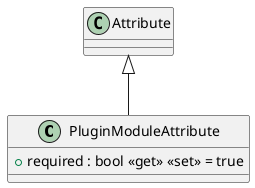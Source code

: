 @startuml
class PluginModuleAttribute {
    + required : bool <<get>> <<set>> = true
}
Attribute <|-- PluginModuleAttribute
@enduml
